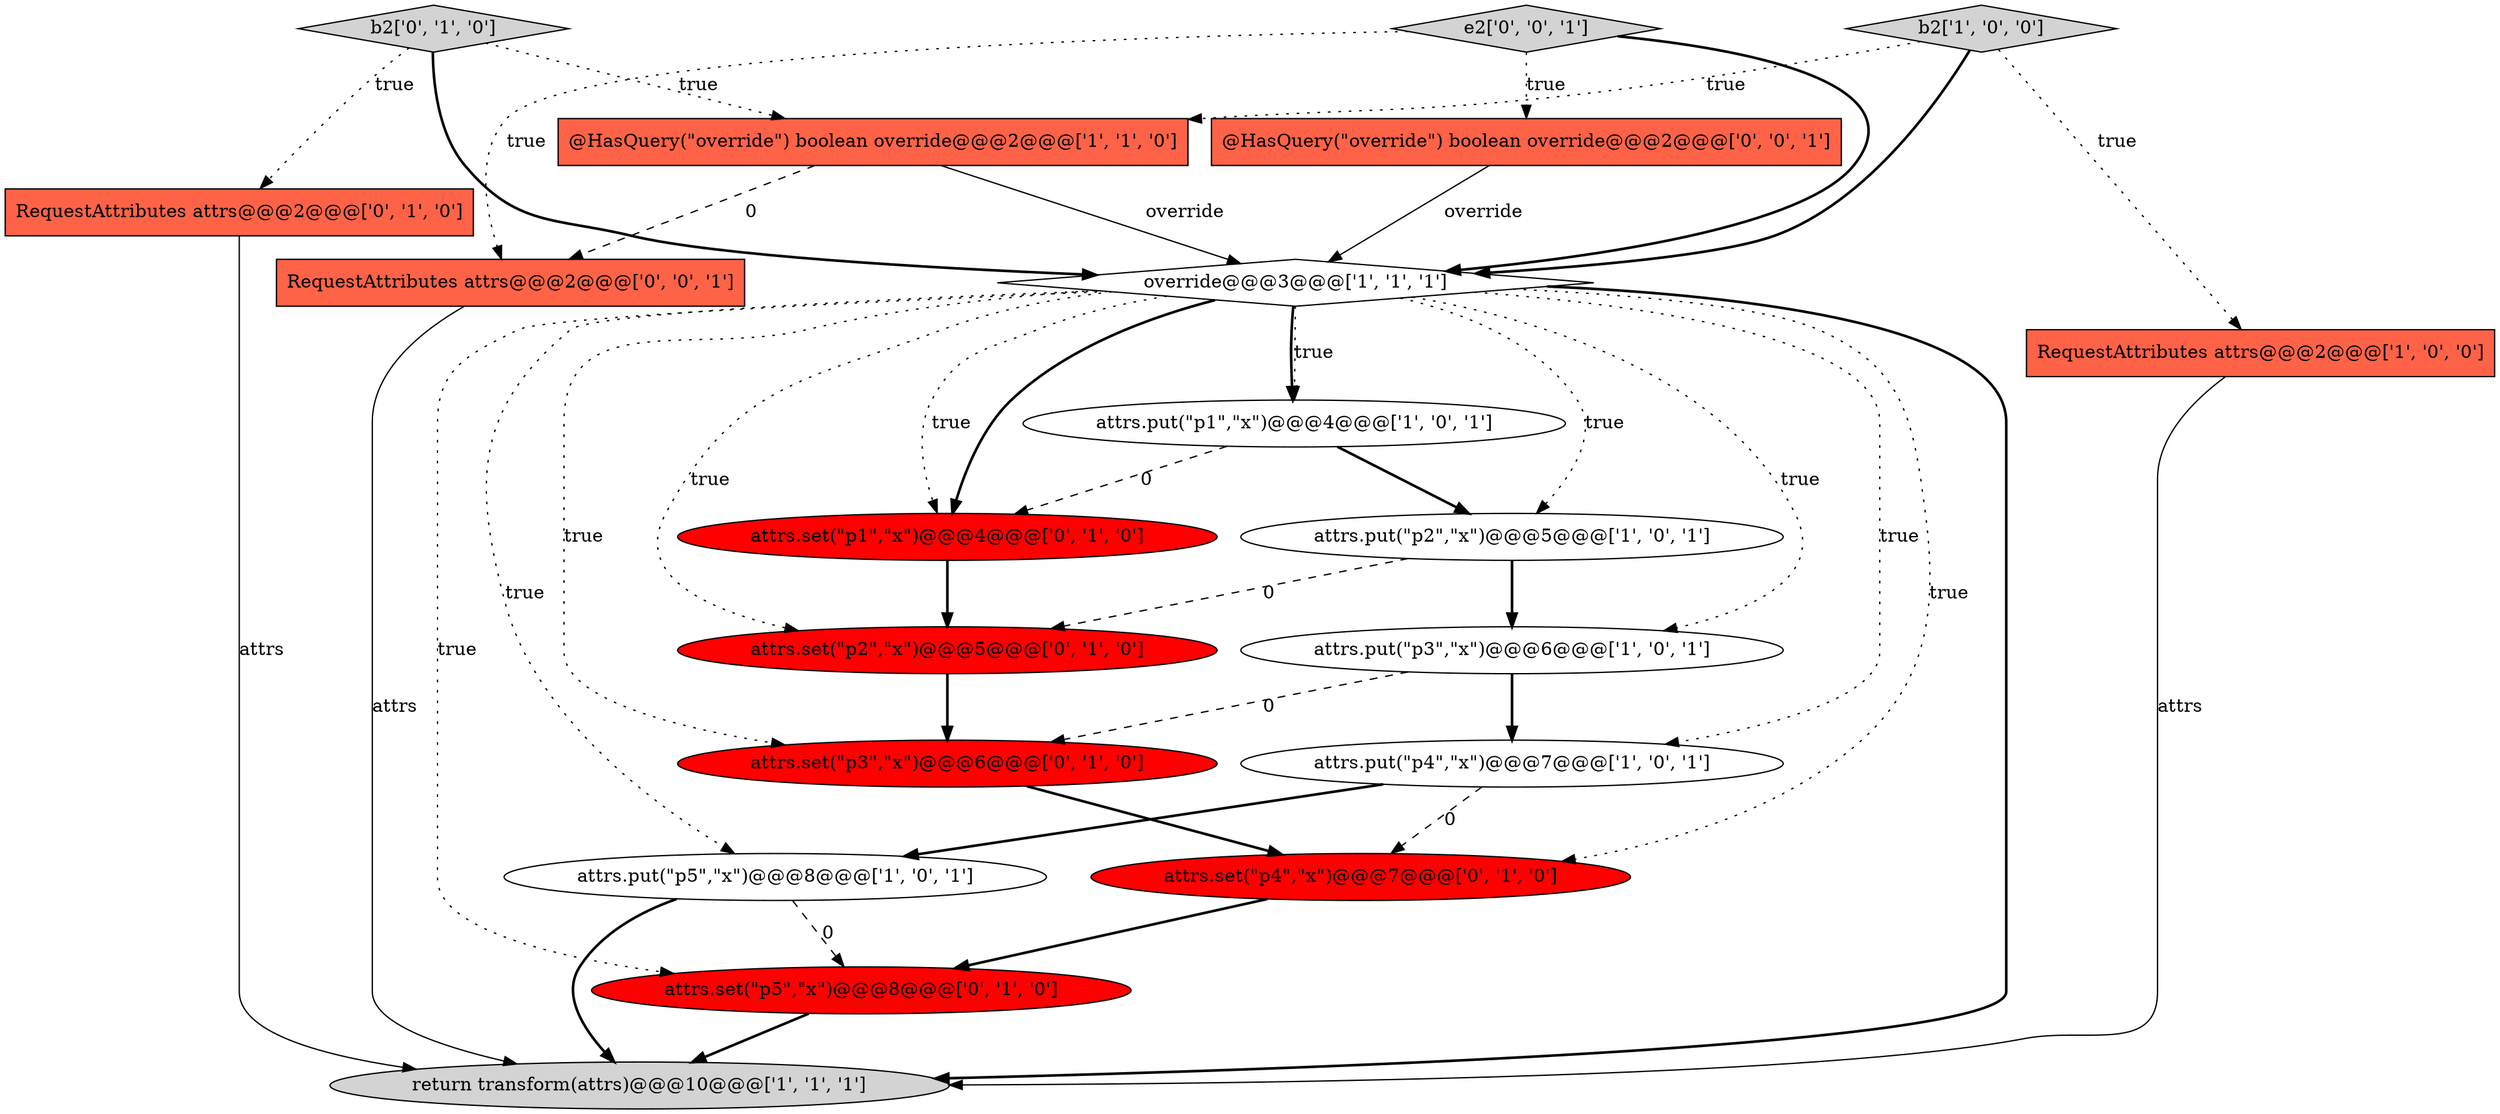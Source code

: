 digraph {
11 [style = filled, label = "attrs.set(\"p1\",\"x\")@@@4@@@['0', '1', '0']", fillcolor = red, shape = ellipse image = "AAA1AAABBB2BBB"];
12 [style = filled, label = "attrs.set(\"p4\",\"x\")@@@7@@@['0', '1', '0']", fillcolor = red, shape = ellipse image = "AAA1AAABBB2BBB"];
18 [style = filled, label = "@HasQuery(\"override\") boolean override@@@2@@@['0', '0', '1']", fillcolor = tomato, shape = box image = "AAA0AAABBB3BBB"];
2 [style = filled, label = "attrs.put(\"p4\",\"x\")@@@7@@@['1', '0', '1']", fillcolor = white, shape = ellipse image = "AAA0AAABBB1BBB"];
4 [style = filled, label = "return transform(attrs)@@@10@@@['1', '1', '1']", fillcolor = lightgray, shape = ellipse image = "AAA0AAABBB1BBB"];
10 [style = filled, label = "RequestAttributes attrs@@@2@@@['0', '1', '0']", fillcolor = tomato, shape = box image = "AAA0AAABBB2BBB"];
5 [style = filled, label = "b2['1', '0', '0']", fillcolor = lightgray, shape = diamond image = "AAA0AAABBB1BBB"];
6 [style = filled, label = "attrs.put(\"p1\",\"x\")@@@4@@@['1', '0', '1']", fillcolor = white, shape = ellipse image = "AAA0AAABBB1BBB"];
7 [style = filled, label = "attrs.put(\"p2\",\"x\")@@@5@@@['1', '0', '1']", fillcolor = white, shape = ellipse image = "AAA0AAABBB1BBB"];
9 [style = filled, label = "override@@@3@@@['1', '1', '1']", fillcolor = white, shape = diamond image = "AAA0AAABBB1BBB"];
13 [style = filled, label = "attrs.set(\"p2\",\"x\")@@@5@@@['0', '1', '0']", fillcolor = red, shape = ellipse image = "AAA1AAABBB2BBB"];
14 [style = filled, label = "attrs.set(\"p3\",\"x\")@@@6@@@['0', '1', '0']", fillcolor = red, shape = ellipse image = "AAA1AAABBB2BBB"];
16 [style = filled, label = "b2['0', '1', '0']", fillcolor = lightgray, shape = diamond image = "AAA0AAABBB2BBB"];
1 [style = filled, label = "@HasQuery(\"override\") boolean override@@@2@@@['1', '1', '0']", fillcolor = tomato, shape = box image = "AAA0AAABBB1BBB"];
15 [style = filled, label = "attrs.set(\"p5\",\"x\")@@@8@@@['0', '1', '0']", fillcolor = red, shape = ellipse image = "AAA1AAABBB2BBB"];
17 [style = filled, label = "e2['0', '0', '1']", fillcolor = lightgray, shape = diamond image = "AAA0AAABBB3BBB"];
19 [style = filled, label = "RequestAttributes attrs@@@2@@@['0', '0', '1']", fillcolor = tomato, shape = box image = "AAA0AAABBB3BBB"];
0 [style = filled, label = "RequestAttributes attrs@@@2@@@['1', '0', '0']", fillcolor = tomato, shape = box image = "AAA0AAABBB1BBB"];
8 [style = filled, label = "attrs.put(\"p3\",\"x\")@@@6@@@['1', '0', '1']", fillcolor = white, shape = ellipse image = "AAA0AAABBB1BBB"];
3 [style = filled, label = "attrs.put(\"p5\",\"x\")@@@8@@@['1', '0', '1']", fillcolor = white, shape = ellipse image = "AAA0AAABBB1BBB"];
19->4 [style = solid, label="attrs"];
9->12 [style = dotted, label="true"];
16->9 [style = bold, label=""];
9->11 [style = bold, label=""];
5->9 [style = bold, label=""];
17->18 [style = dotted, label="true"];
18->9 [style = solid, label="override"];
9->11 [style = dotted, label="true"];
5->1 [style = dotted, label="true"];
9->4 [style = bold, label=""];
2->3 [style = bold, label=""];
12->15 [style = bold, label=""];
0->4 [style = solid, label="attrs"];
17->9 [style = bold, label=""];
6->11 [style = dashed, label="0"];
1->19 [style = dashed, label="0"];
5->0 [style = dotted, label="true"];
8->14 [style = dashed, label="0"];
9->6 [style = dotted, label="true"];
7->8 [style = bold, label=""];
3->4 [style = bold, label=""];
16->10 [style = dotted, label="true"];
9->14 [style = dotted, label="true"];
10->4 [style = solid, label="attrs"];
9->6 [style = bold, label=""];
9->8 [style = dotted, label="true"];
2->12 [style = dashed, label="0"];
16->1 [style = dotted, label="true"];
8->2 [style = bold, label=""];
9->2 [style = dotted, label="true"];
1->9 [style = solid, label="override"];
9->13 [style = dotted, label="true"];
11->13 [style = bold, label=""];
14->12 [style = bold, label=""];
17->19 [style = dotted, label="true"];
15->4 [style = bold, label=""];
7->13 [style = dashed, label="0"];
3->15 [style = dashed, label="0"];
9->15 [style = dotted, label="true"];
9->7 [style = dotted, label="true"];
6->7 [style = bold, label=""];
13->14 [style = bold, label=""];
9->3 [style = dotted, label="true"];
}
